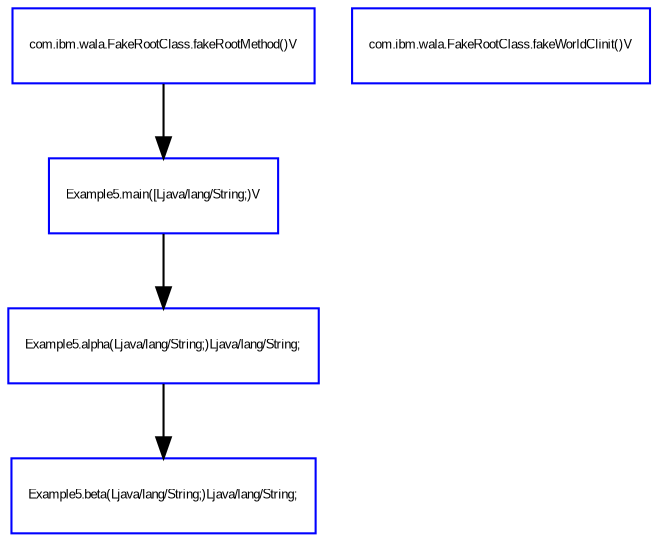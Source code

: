 digraph "DirectedGraph" {
graph [concentrate = true];center=true;fontsize=6;node [ color=blue,shape="box"fontsize=6,fontcolor=black,fontname=Arial];edge [ color=black,fontsize=6,fontcolor=black,fontname=Arial]; 
   "com.ibm.wala.FakeRootClass.fakeRootMethod()V" [ label="com.ibm.wala.FakeRootClass.fakeRootMethod()V"]
   "com.ibm.wala.FakeRootClass.fakeWorldClinit()V" [ label="com.ibm.wala.FakeRootClass.fakeWorldClinit()V"]
   "Example5.main([Ljava/lang/String;)V" [ label="Example5.main([Ljava/lang/String;)V"]
   "Example5.alpha(Ljava/lang/String;)Ljava/lang/String;" [ label="Example5.alpha(Ljava/lang/String;)Ljava/lang/String;"]
   "Example5.beta(Ljava/lang/String;)Ljava/lang/String;" [ label="Example5.beta(Ljava/lang/String;)Ljava/lang/String;"]
 "com.ibm.wala.FakeRootClass.fakeRootMethod()V" -> "Example5.main([Ljava/lang/String;)V" 
 "Example5.main([Ljava/lang/String;)V" -> "Example5.alpha(Ljava/lang/String;)Ljava/lang/String;" 
 "Example5.alpha(Ljava/lang/String;)Ljava/lang/String;" -> "Example5.beta(Ljava/lang/String;)Ljava/lang/String;" 

}